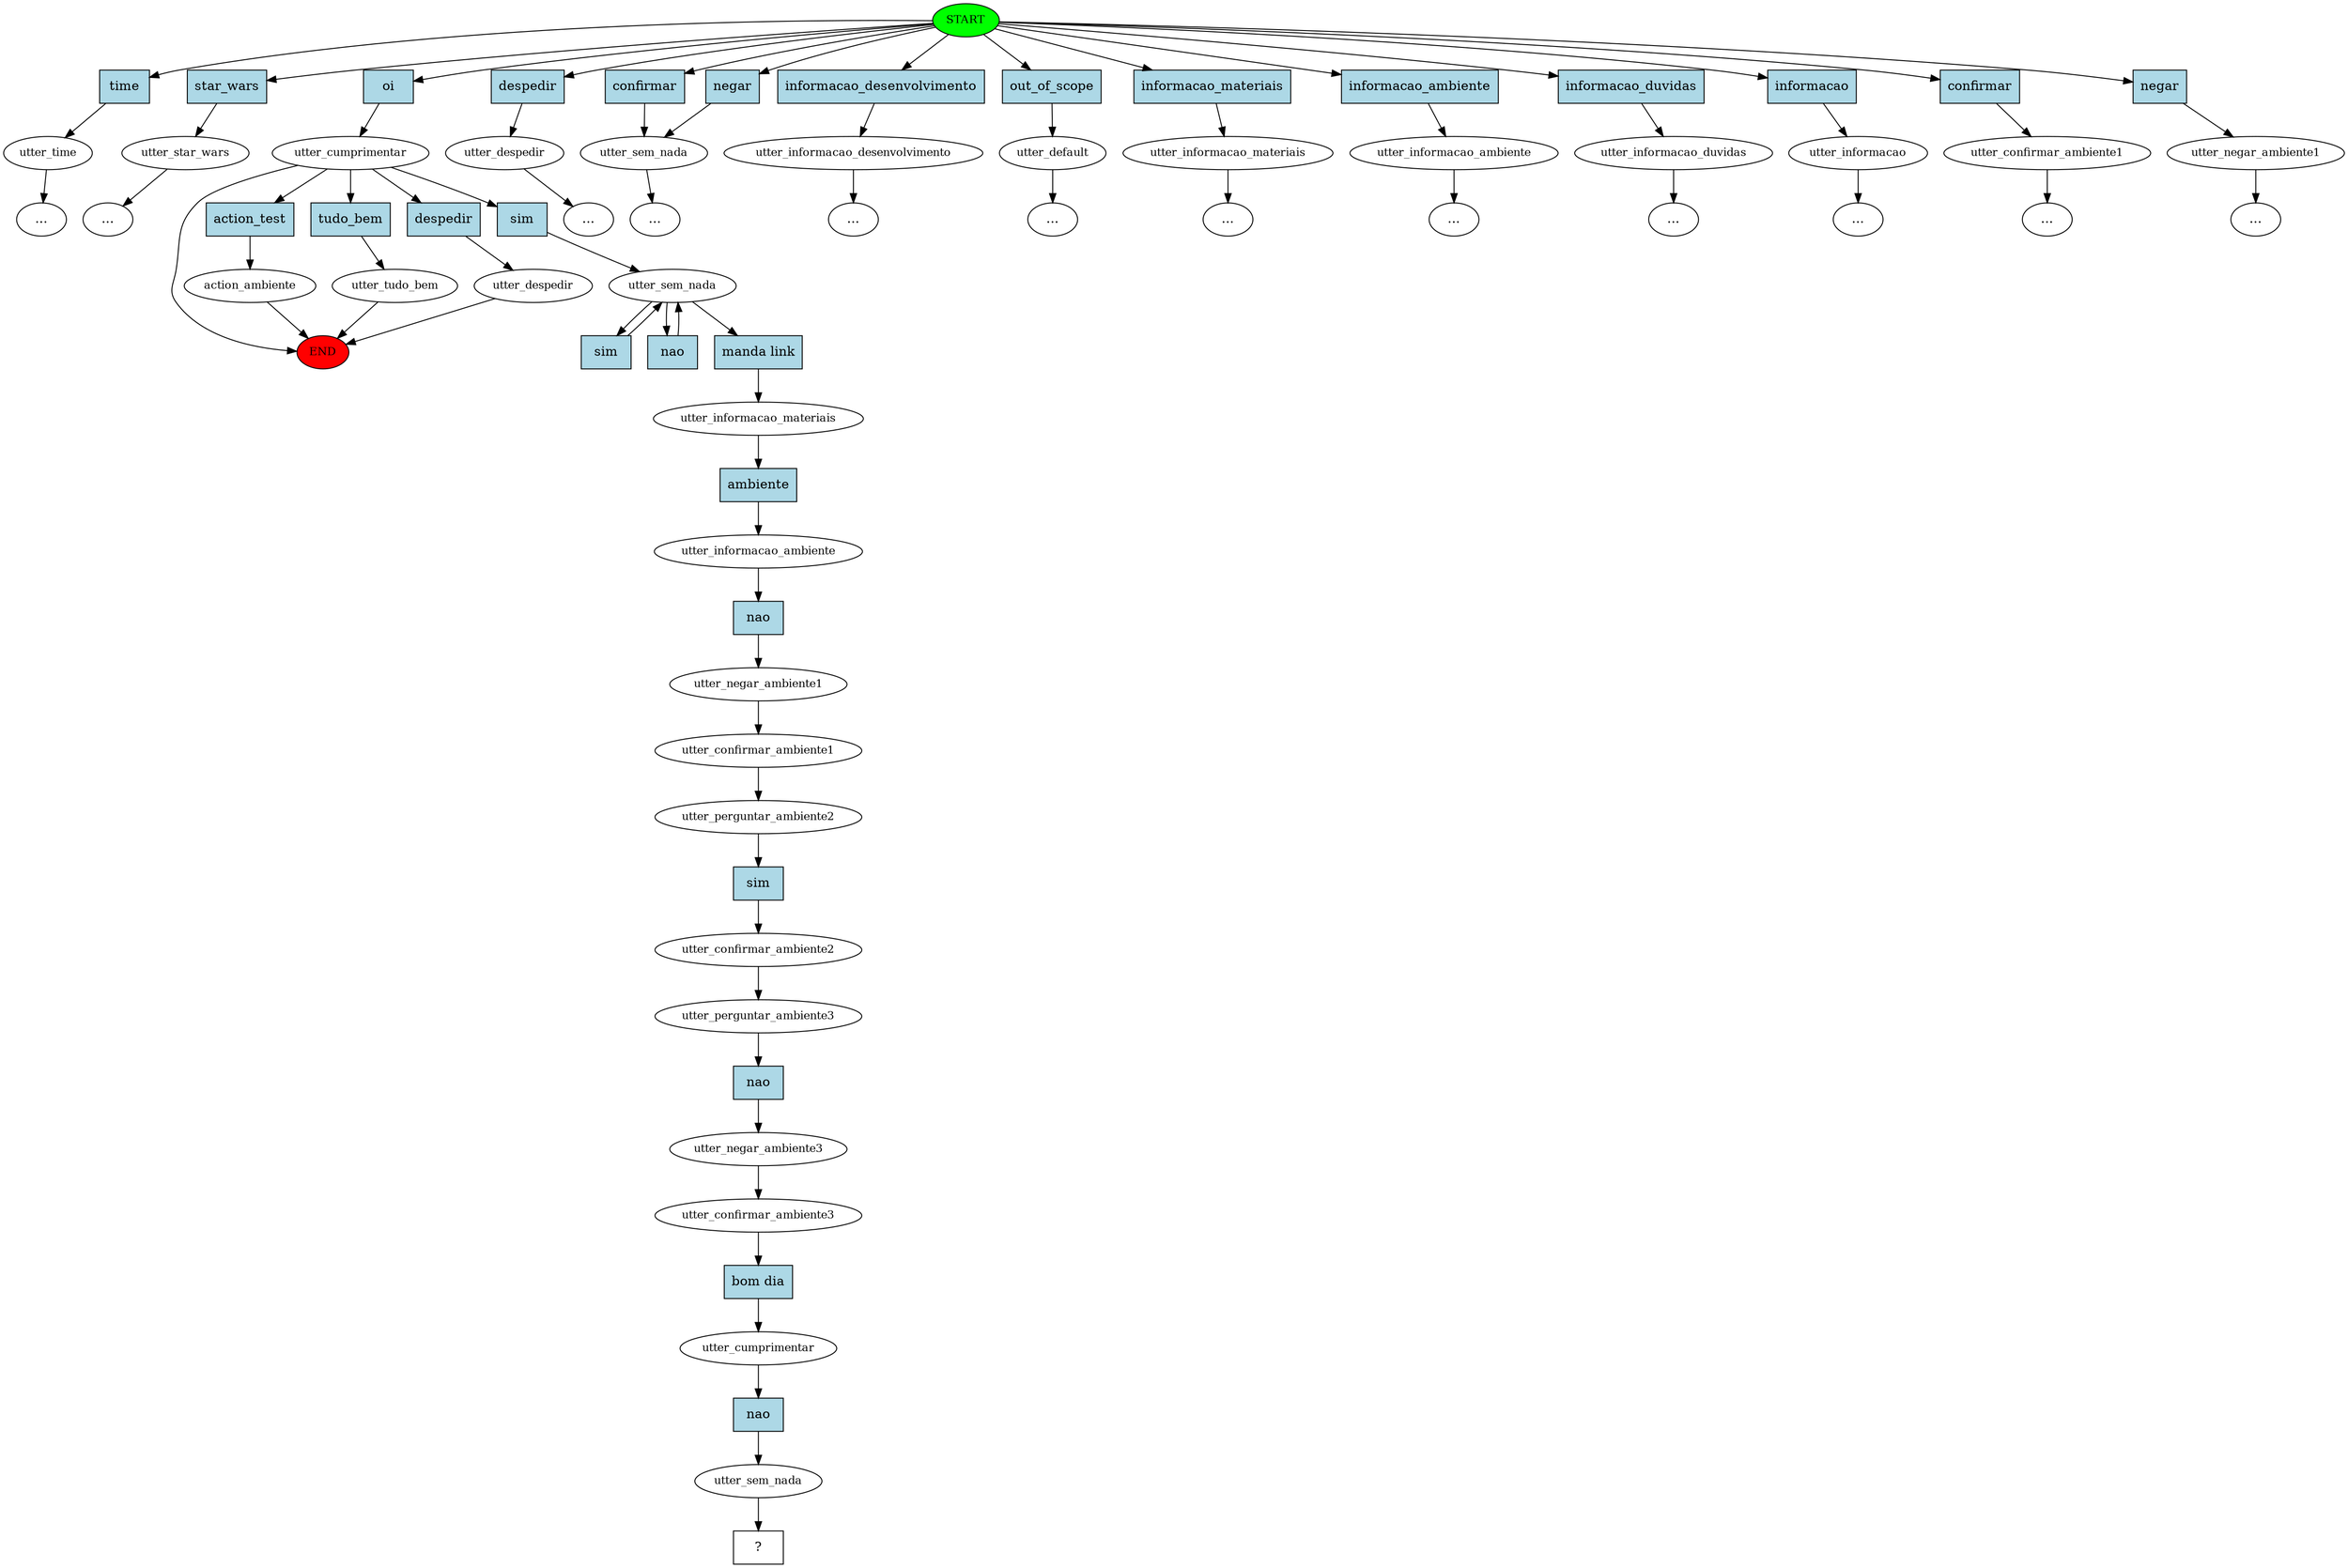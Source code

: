 digraph  {
0 [class="start active", fillcolor=green, fontsize=12, label=START, style=filled];
"-1" [class=end, fillcolor=red, fontsize=12, label=END, style=filled];
1 [class="", fontsize=12, label=utter_time];
"-3" [class=ellipsis, label="..."];
2 [class="", fontsize=12, label=utter_star_wars];
"-4" [class=ellipsis, label="..."];
3 [class=active, fontsize=12, label=utter_cumprimentar];
4 [class="", fontsize=12, label=action_ambiente];
5 [class="", fontsize=12, label=utter_despedir];
"-5" [class=ellipsis, label="..."];
6 [class="", fontsize=12, label=utter_sem_nada];
9 [class="", fontsize=12, label=utter_tudo_bem];
10 [class="", fontsize=12, label=utter_informacao_desenvolvimento];
"-8" [class=ellipsis, label="..."];
11 [class="", fontsize=12, label=utter_default];
"-9" [class=ellipsis, label="..."];
12 [class="", fontsize=12, label=utter_informacao_materiais];
"-10" [class=ellipsis, label="..."];
13 [class="", fontsize=12, label=utter_informacao_ambiente];
14 [class="", fontsize=12, label=utter_informacao_duvidas];
"-12" [class=ellipsis, label="..."];
15 [class="", fontsize=12, label=utter_informacao];
"-15" [class=ellipsis, label="..."];
19 [class="", fontsize=12, label=utter_despedir];
"-16" [class=ellipsis, label="..."];
22 [class="", fontsize=12, label=utter_confirmar_ambiente1];
"-19" [class=ellipsis, label="..."];
25 [class="", fontsize=12, label=utter_negar_ambiente1];
"-23" [class=ellipsis, label="..."];
"-26" [class=ellipsis, label="..."];
33 [class=active, fontsize=12, label=utter_sem_nada];
36 [class=active, fontsize=12, label=utter_informacao_materiais];
37 [class=active, fontsize=12, label=utter_informacao_ambiente];
38 [class=active, fontsize=12, label=utter_negar_ambiente1];
39 [class=active, fontsize=12, label=utter_confirmar_ambiente1];
40 [class=active, fontsize=12, label=utter_perguntar_ambiente2];
41 [class=active, fontsize=12, label=utter_confirmar_ambiente2];
42 [class=active, fontsize=12, label=utter_perguntar_ambiente3];
43 [class=active, fontsize=12, label=utter_negar_ambiente3];
44 [class=active, fontsize=12, label=utter_confirmar_ambiente3];
45 [class=active, fontsize=12, label=utter_cumprimentar];
46 [class=active, fontsize=12, label=utter_sem_nada];
47 [class="intent dashed active", label="  ?  ", shape=rect];
48 [class=intent, fillcolor=lightblue, label=time, shape=rect, style=filled];
49 [class=intent, fillcolor=lightblue, label=star_wars, shape=rect, style=filled];
50 [class="intent active", fillcolor=lightblue, label=oi, shape=rect, style=filled];
51 [class=intent, fillcolor=lightblue, label=despedir, shape=rect, style=filled];
52 [class=intent, fillcolor=lightblue, label=confirmar, shape=rect, style=filled];
53 [class=intent, fillcolor=lightblue, label=negar, shape=rect, style=filled];
54 [class=intent, fillcolor=lightblue, label=informacao_desenvolvimento, shape=rect, style=filled];
55 [class=intent, fillcolor=lightblue, label=out_of_scope, shape=rect, style=filled];
56 [class=intent, fillcolor=lightblue, label=informacao_materiais, shape=rect, style=filled];
57 [class=intent, fillcolor=lightblue, label=informacao_ambiente, shape=rect, style=filled];
58 [class=intent, fillcolor=lightblue, label=informacao_duvidas, shape=rect, style=filled];
59 [class=intent, fillcolor=lightblue, label=informacao, shape=rect, style=filled];
60 [class=intent, fillcolor=lightblue, label=confirmar, shape=rect, style=filled];
61 [class=intent, fillcolor=lightblue, label=negar, shape=rect, style=filled];
62 [class=intent, fillcolor=lightblue, label=action_test, shape=rect, style=filled];
63 [class=intent, fillcolor=lightblue, label=tudo_bem, shape=rect, style=filled];
64 [class=intent, fillcolor=lightblue, label=despedir, shape=rect, style=filled];
65 [class="intent active", fillcolor=lightblue, label=sim, shape=rect, style=filled];
66 [class="intent active", fillcolor=lightblue, label=sim, shape=rect, style=filled];
67 [class="intent active", fillcolor=lightblue, label=nao, shape=rect, style=filled];
68 [class="intent active", fillcolor=lightblue, label="manda link", shape=rect, style=filled];
69 [class="intent active", fillcolor=lightblue, label=ambiente, shape=rect, style=filled];
70 [class="intent active", fillcolor=lightblue, label=nao, shape=rect, style=filled];
71 [class="intent active", fillcolor=lightblue, label=sim, shape=rect, style=filled];
72 [class="intent active", fillcolor=lightblue, label=nao, shape=rect, style=filled];
73 [class="intent active", fillcolor=lightblue, label="bom dia", shape=rect, style=filled];
74 [class="intent active", fillcolor=lightblue, label=nao, shape=rect, style=filled];
0 -> 48  [class="", key=0];
0 -> 49  [class="", key=0];
0 -> 50  [class=active, key=0];
0 -> 51  [class="", key=0];
0 -> 52  [class="", key=0];
0 -> 53  [class="", key=0];
0 -> 54  [class="", key=0];
0 -> 55  [class="", key=0];
0 -> 56  [class="", key=0];
0 -> 57  [class="", key=0];
0 -> 58  [class="", key=0];
0 -> 59  [class="", key=0];
0 -> 60  [class="", key=0];
0 -> 61  [class="", key=0];
1 -> "-3"  [class="", key=NONE, label=""];
2 -> "-4"  [class="", key=NONE, label=""];
3 -> "-1"  [class="", key=NONE, label=""];
3 -> 62  [class="", key=0];
3 -> 63  [class="", key=0];
3 -> 64  [class="", key=0];
3 -> 65  [class=active, key=0];
4 -> "-1"  [class="", key=NONE, label=""];
5 -> "-5"  [class="", key=NONE, label=""];
6 -> "-26"  [class="", key=NONE, label=""];
9 -> "-1"  [class="", key=NONE, label=""];
10 -> "-8"  [class="", key=NONE, label=""];
11 -> "-9"  [class="", key=NONE, label=""];
12 -> "-10"  [class="", key=NONE, label=""];
13 -> "-16"  [class="", key=NONE, label=""];
14 -> "-12"  [class="", key=NONE, label=""];
15 -> "-15"  [class="", key=NONE, label=""];
19 -> "-1"  [class="", key=NONE, label=""];
22 -> "-19"  [class="", key=NONE, label=""];
25 -> "-23"  [class="", key=NONE, label=""];
33 -> 66  [class=active, key=0];
33 -> 67  [class=active, key=0];
33 -> 68  [class=active, key=0];
36 -> 69  [class=active, key=0];
37 -> 70  [class=active, key=0];
38 -> 39  [class=active, key=NONE, label=""];
39 -> 40  [class=active, key=NONE, label=""];
40 -> 71  [class=active, key=0];
41 -> 42  [class=active, key=NONE, label=""];
42 -> 72  [class=active, key=0];
43 -> 44  [class=active, key=NONE, label=""];
44 -> 73  [class=active, key=0];
45 -> 74  [class=active, key=0];
46 -> 47  [class=active, key=NONE, label=""];
48 -> 1  [class="", key=0];
49 -> 2  [class="", key=0];
50 -> 3  [class=active, key=0];
51 -> 5  [class="", key=0];
52 -> 6  [class="", key=0];
53 -> 6  [class="", key=0];
54 -> 10  [class="", key=0];
55 -> 11  [class="", key=0];
56 -> 12  [class="", key=0];
57 -> 13  [class="", key=0];
58 -> 14  [class="", key=0];
59 -> 15  [class="", key=0];
60 -> 22  [class="", key=0];
61 -> 25  [class="", key=0];
62 -> 4  [class="", key=0];
63 -> 9  [class="", key=0];
64 -> 19  [class="", key=0];
65 -> 33  [class=active, key=0];
66 -> 33  [class=active, key=0];
67 -> 33  [class=active, key=0];
68 -> 36  [class=active, key=0];
69 -> 37  [class=active, key=0];
70 -> 38  [class=active, key=0];
71 -> 41  [class=active, key=0];
72 -> 43  [class=active, key=0];
73 -> 45  [class=active, key=0];
74 -> 46  [class=active, key=0];
}
